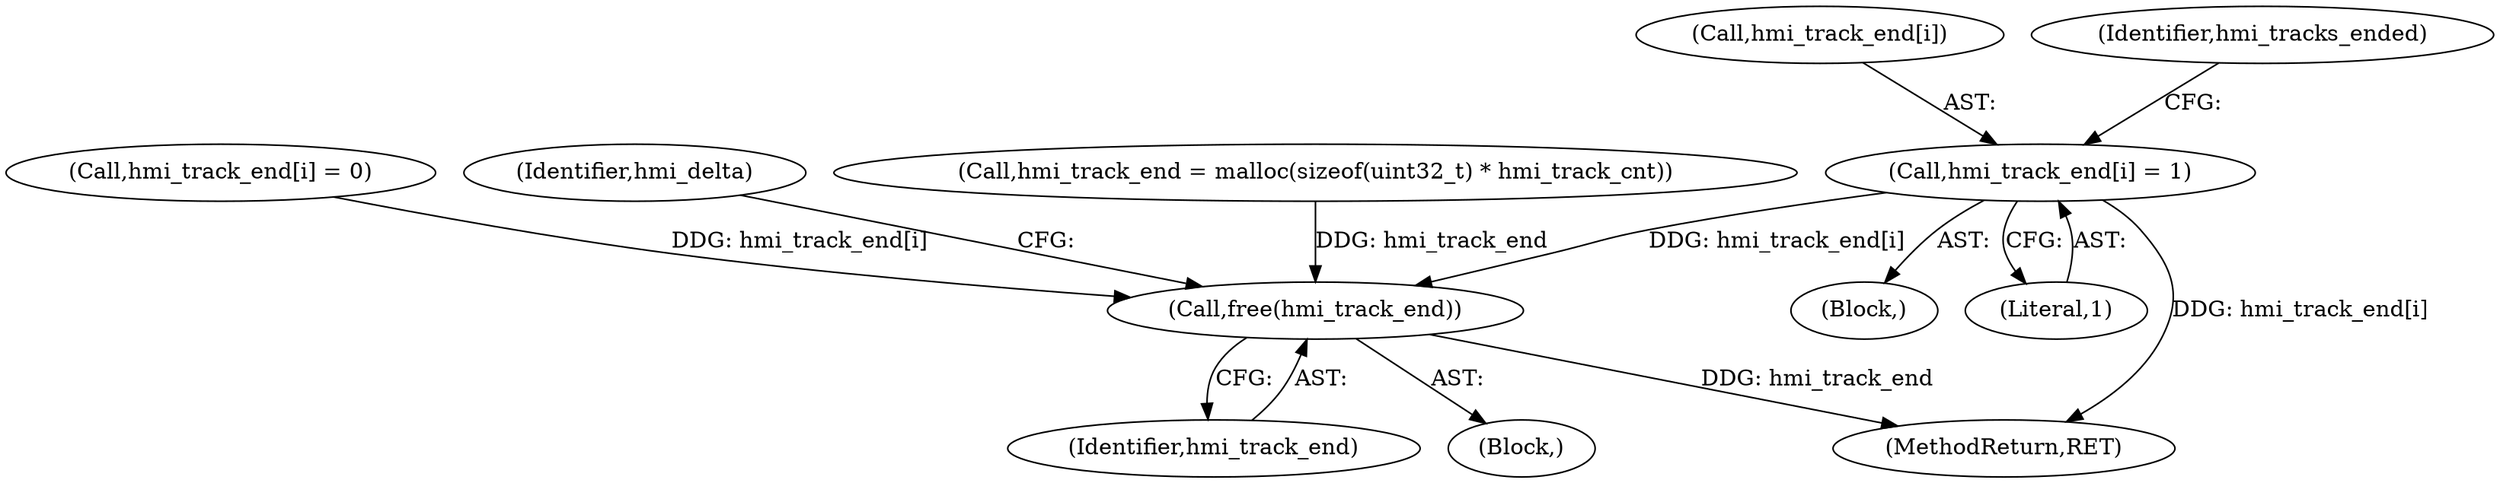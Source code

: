 digraph "0_wildmidi_660b513d99bced8783a4a5984ac2f742c74ebbdd@array" {
"1000892" [label="(Call,hmi_track_end[i] = 1)"];
"1001363" [label="(Call,free(hmi_track_end))"];
"1000893" [label="(Call,hmi_track_end[i])"];
"1001364" [label="(Identifier,hmi_track_end)"];
"1000891" [label="(Block,)"];
"1000896" [label="(Literal,1)"];
"1000536" [label="(Call,hmi_track_end[i] = 0)"];
"1000898" [label="(Identifier,hmi_tracks_ended)"];
"1000104" [label="(Block,)"];
"1001366" [label="(Identifier,hmi_delta)"];
"1001363" [label="(Call,free(hmi_track_end))"];
"1000279" [label="(Call,hmi_track_end = malloc(sizeof(uint32_t) * hmi_track_cnt))"];
"1000892" [label="(Call,hmi_track_end[i] = 1)"];
"1001381" [label="(MethodReturn,RET)"];
"1000892" -> "1000891"  [label="AST: "];
"1000892" -> "1000896"  [label="CFG: "];
"1000893" -> "1000892"  [label="AST: "];
"1000896" -> "1000892"  [label="AST: "];
"1000898" -> "1000892"  [label="CFG: "];
"1000892" -> "1001381"  [label="DDG: hmi_track_end[i]"];
"1000892" -> "1001363"  [label="DDG: hmi_track_end[i]"];
"1001363" -> "1000104"  [label="AST: "];
"1001363" -> "1001364"  [label="CFG: "];
"1001364" -> "1001363"  [label="AST: "];
"1001366" -> "1001363"  [label="CFG: "];
"1001363" -> "1001381"  [label="DDG: hmi_track_end"];
"1000279" -> "1001363"  [label="DDG: hmi_track_end"];
"1000536" -> "1001363"  [label="DDG: hmi_track_end[i]"];
}
